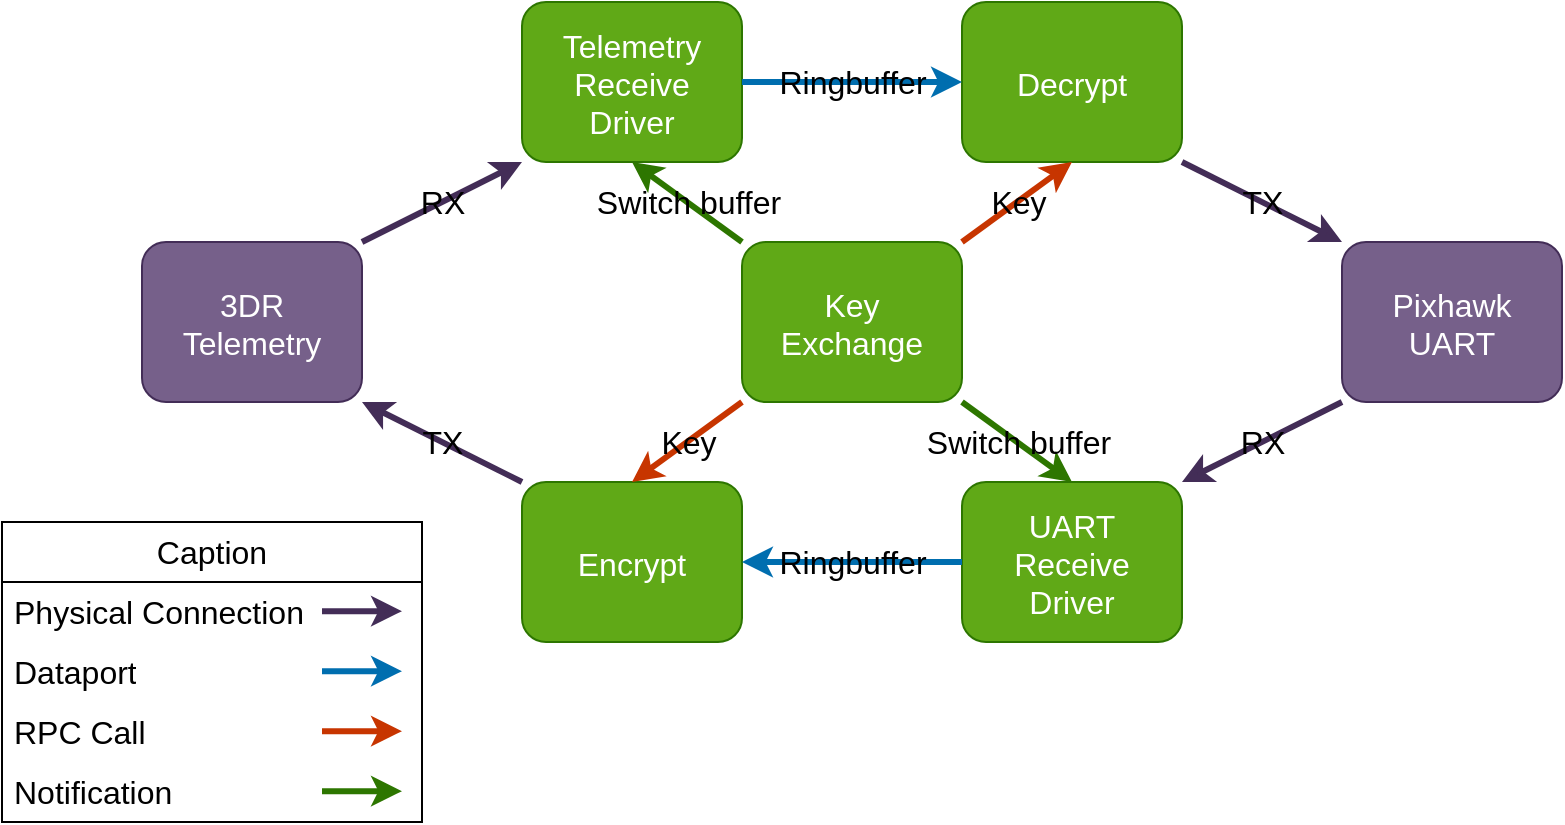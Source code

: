 <mxfile>
    <diagram id="IfaHLEzc9hbXiV-kEbx_" name="Page-1">
        <mxGraphModel dx="1097" dy="779" grid="1" gridSize="10" guides="1" tooltips="1" connect="1" arrows="1" fold="1" page="1" pageScale="1" pageWidth="1600" pageHeight="900" math="0" shadow="0">
            <root>
                <mxCell id="0"/>
                <mxCell id="1" parent="0"/>
                <mxCell id="3" value="3DR&#10;Telemetry" style="rounded=1;fillColor=#76608a;fontColor=#ffffff;strokeColor=#432D57;fontSize=16;" parent="1" vertex="1">
                    <mxGeometry x="500" y="350" width="110" height="80" as="geometry"/>
                </mxCell>
                <mxCell id="5" value="Telemetry&#10;Receive&#10;Driver" style="rounded=1;fillColor=#60a917;fontColor=#ffffff;strokeColor=#2D7600;fontSize=16;" parent="1" vertex="1">
                    <mxGeometry x="690" y="230" width="110" height="80" as="geometry"/>
                </mxCell>
                <mxCell id="8" value="Decrypt" style="rounded=1;fillColor=#60a917;fontColor=#ffffff;strokeColor=#2D7600;fontSize=16;" parent="1" vertex="1">
                    <mxGeometry x="910" y="230" width="110" height="80" as="geometry"/>
                </mxCell>
                <mxCell id="9" value="Encrypt" style="rounded=1;fillColor=#60a917;fontColor=#ffffff;strokeColor=#2D7600;fontSize=16;" parent="1" vertex="1">
                    <mxGeometry x="690" y="470" width="110" height="80" as="geometry"/>
                </mxCell>
                <mxCell id="11" value="Pixhawk&#10;UART" style="rounded=1;fillColor=#76608a;fontColor=#ffffff;strokeColor=#432D57;fontSize=16;" parent="1" vertex="1">
                    <mxGeometry x="1100" y="350" width="110" height="80" as="geometry"/>
                </mxCell>
                <mxCell id="22" value="UART&#10;Receive&#10;Driver" style="rounded=1;fillColor=#60a917;fontColor=#ffffff;strokeColor=#2D7600;fontSize=16;" parent="1" vertex="1">
                    <mxGeometry x="910" y="470" width="110" height="80" as="geometry"/>
                </mxCell>
                <mxCell id="27" value="Key&#10;Exchange" style="rounded=1;fillColor=#60a917;fontColor=#ffffff;strokeColor=#2D7600;fontSize=16;" parent="1" vertex="1">
                    <mxGeometry x="800" y="350" width="110" height="80" as="geometry"/>
                </mxCell>
                <mxCell id="30" value="&lt;font style=&quot;font-size: 16px;&quot;&gt;Caption&lt;/font&gt;" style="swimlane;fontStyle=0;childLayout=stackLayout;horizontal=1;startSize=30;horizontalStack=0;resizeParent=1;resizeParentMax=0;resizeLast=0;collapsible=1;marginBottom=0;whiteSpace=wrap;html=1;" parent="1" vertex="1">
                    <mxGeometry x="430" y="490" width="210" height="150" as="geometry"/>
                </mxCell>
                <mxCell id="31" value="&lt;font style=&quot;font-size: 16px;&quot;&gt;Physical Connection&lt;/font&gt;" style="text;strokeColor=none;fillColor=none;align=left;verticalAlign=middle;spacingLeft=4;spacingRight=4;overflow=hidden;points=[[0,0.5],[1,0.5]];portConstraint=eastwest;rotatable=0;whiteSpace=wrap;html=1;" parent="30" vertex="1">
                    <mxGeometry y="30" width="210" height="30" as="geometry"/>
                </mxCell>
                <mxCell id="28" value="" style="edgeStyle=none;exitX=1;exitY=0;exitDx=0;exitDy=0;strokeWidth=3;fillColor=#76608a;strokeColor=#432D57;" parent="30" edge="1">
                    <mxGeometry relative="1" as="geometry">
                        <mxPoint x="160" y="44.58" as="sourcePoint"/>
                        <mxPoint x="200" y="44.58" as="targetPoint"/>
                    </mxGeometry>
                </mxCell>
                <mxCell id="32" value="&lt;font style=&quot;font-size: 16px;&quot;&gt;Dataport&lt;/font&gt;" style="text;strokeColor=none;fillColor=none;align=left;verticalAlign=middle;spacingLeft=4;spacingRight=4;overflow=hidden;points=[[0,0.5],[1,0.5]];portConstraint=eastwest;rotatable=0;whiteSpace=wrap;html=1;" parent="30" vertex="1">
                    <mxGeometry y="60" width="210" height="30" as="geometry"/>
                </mxCell>
                <mxCell id="34" value="" style="edgeStyle=none;exitX=1;exitY=0;exitDx=0;exitDy=0;strokeWidth=3;fillColor=#1ba1e2;strokeColor=#006EAF;" parent="30" edge="1">
                    <mxGeometry relative="1" as="geometry">
                        <mxPoint x="160" y="74.58" as="sourcePoint"/>
                        <mxPoint x="200" y="74.58" as="targetPoint"/>
                    </mxGeometry>
                </mxCell>
                <mxCell id="35" value="" style="edgeStyle=none;exitX=1;exitY=0;exitDx=0;exitDy=0;strokeWidth=3;fillColor=#fa6800;strokeColor=#C73500;" parent="30" edge="1">
                    <mxGeometry relative="1" as="geometry">
                        <mxPoint x="160" y="104.58" as="sourcePoint"/>
                        <mxPoint x="200" y="104.58" as="targetPoint"/>
                    </mxGeometry>
                </mxCell>
                <mxCell id="33" value="&lt;font style=&quot;font-size: 16px;&quot;&gt;RPC Call&lt;/font&gt;" style="text;strokeColor=none;fillColor=none;align=left;verticalAlign=middle;spacingLeft=4;spacingRight=4;overflow=hidden;points=[[0,0.5],[1,0.5]];portConstraint=eastwest;rotatable=0;whiteSpace=wrap;html=1;" parent="30" vertex="1">
                    <mxGeometry y="90" width="210" height="30" as="geometry"/>
                </mxCell>
                <mxCell id="37" value="" style="edgeStyle=none;exitX=1;exitY=0;exitDx=0;exitDy=0;strokeWidth=3;fillColor=#60a917;strokeColor=#2D7600;" parent="30" edge="1">
                    <mxGeometry relative="1" as="geometry">
                        <mxPoint x="160" y="134.58" as="sourcePoint"/>
                        <mxPoint x="200" y="134.58" as="targetPoint"/>
                    </mxGeometry>
                </mxCell>
                <mxCell id="36" value="&lt;font style=&quot;font-size: 16px;&quot;&gt;Notification&lt;/font&gt;" style="text;strokeColor=none;fillColor=none;align=left;verticalAlign=middle;spacingLeft=4;spacingRight=4;overflow=hidden;points=[[0,0.5],[1,0.5]];portConstraint=eastwest;rotatable=0;whiteSpace=wrap;html=1;" parent="30" vertex="1">
                    <mxGeometry y="120" width="210" height="30" as="geometry"/>
                </mxCell>
                <mxCell id="39" value="" style="endArrow=classic;html=1;exitX=1;exitY=0;exitDx=0;exitDy=0;entryX=0;entryY=1;entryDx=0;entryDy=0;strokeWidth=3;fillColor=#76608a;strokeColor=#432D57;" edge="1" parent="1" source="3" target="5">
                    <mxGeometry relative="1" as="geometry">
                        <mxPoint x="620" y="349" as="sourcePoint"/>
                        <mxPoint x="720" y="349" as="targetPoint"/>
                    </mxGeometry>
                </mxCell>
                <mxCell id="40" value="&lt;font style=&quot;font-size: 16px;&quot;&gt;RX&lt;/font&gt;" style="edgeLabel;resizable=0;html=1;align=center;verticalAlign=middle;labelBackgroundColor=none;" connectable="0" vertex="1" parent="39">
                    <mxGeometry relative="1" as="geometry"/>
                </mxCell>
                <mxCell id="42" value="" style="endArrow=classic;html=1;exitX=0;exitY=0;exitDx=0;exitDy=0;strokeWidth=3;fillColor=#76608a;strokeColor=#432D57;entryX=1;entryY=1;entryDx=0;entryDy=0;" edge="1" parent="1" source="9" target="3">
                    <mxGeometry relative="1" as="geometry">
                        <mxPoint x="620" y="360" as="sourcePoint"/>
                        <mxPoint x="690" y="420" as="targetPoint"/>
                    </mxGeometry>
                </mxCell>
                <mxCell id="43" value="&lt;font style=&quot;font-size: 16px;&quot;&gt;TX&lt;/font&gt;" style="edgeLabel;resizable=0;html=1;align=center;verticalAlign=middle;labelBackgroundColor=none;" connectable="0" vertex="1" parent="42">
                    <mxGeometry relative="1" as="geometry"/>
                </mxCell>
                <mxCell id="44" value="" style="endArrow=classic;html=1;exitX=0;exitY=0;exitDx=0;exitDy=0;entryX=0.5;entryY=1;entryDx=0;entryDy=0;strokeWidth=3;fillColor=#60a917;strokeColor=#2D7600;" edge="1" parent="1" source="27" target="5">
                    <mxGeometry relative="1" as="geometry">
                        <mxPoint x="630" y="370" as="sourcePoint"/>
                        <mxPoint x="710" y="330" as="targetPoint"/>
                    </mxGeometry>
                </mxCell>
                <mxCell id="45" value="&lt;font style=&quot;font-size: 16px;&quot;&gt;Switch buffer&lt;/font&gt;" style="edgeLabel;resizable=0;html=1;align=center;verticalAlign=middle;labelBackgroundColor=none;" connectable="0" vertex="1" parent="44">
                    <mxGeometry relative="1" as="geometry"/>
                </mxCell>
                <mxCell id="46" value="" style="endArrow=classic;html=1;exitX=1;exitY=1;exitDx=0;exitDy=0;entryX=0.5;entryY=0;entryDx=0;entryDy=0;strokeWidth=3;fillColor=#60a917;strokeColor=#2D7600;" edge="1" parent="1" source="27" target="22">
                    <mxGeometry relative="1" as="geometry">
                        <mxPoint x="640" y="380" as="sourcePoint"/>
                        <mxPoint x="720" y="340" as="targetPoint"/>
                    </mxGeometry>
                </mxCell>
                <mxCell id="47" value="&lt;font style=&quot;font-size: 16px;&quot;&gt;Switch buffer&lt;/font&gt;" style="edgeLabel;resizable=0;html=1;align=center;verticalAlign=middle;labelBackgroundColor=none;" connectable="0" vertex="1" parent="46">
                    <mxGeometry relative="1" as="geometry"/>
                </mxCell>
                <mxCell id="48" value="" style="endArrow=classic;html=1;exitX=1;exitY=0;exitDx=0;exitDy=0;entryX=0.5;entryY=1;entryDx=0;entryDy=0;strokeWidth=3;fillColor=#fa6800;strokeColor=#C73500;" edge="1" parent="1" source="27" target="8">
                    <mxGeometry relative="1" as="geometry">
                        <mxPoint x="650" y="390" as="sourcePoint"/>
                        <mxPoint x="730" y="350" as="targetPoint"/>
                    </mxGeometry>
                </mxCell>
                <mxCell id="49" value="&lt;font style=&quot;font-size: 16px;&quot;&gt;Key&lt;/font&gt;" style="edgeLabel;resizable=0;html=1;align=center;verticalAlign=middle;labelBackgroundColor=none;" connectable="0" vertex="1" parent="48">
                    <mxGeometry relative="1" as="geometry"/>
                </mxCell>
                <mxCell id="50" value="" style="endArrow=classic;html=1;exitX=0;exitY=1;exitDx=0;exitDy=0;entryX=0.5;entryY=0;entryDx=0;entryDy=0;strokeWidth=3;fillColor=#fa6800;strokeColor=#C73500;" edge="1" parent="1" source="27" target="9">
                    <mxGeometry relative="1" as="geometry">
                        <mxPoint x="920" y="360" as="sourcePoint"/>
                        <mxPoint x="975" y="320" as="targetPoint"/>
                    </mxGeometry>
                </mxCell>
                <mxCell id="51" value="&lt;font style=&quot;font-size: 16px;&quot;&gt;Key&lt;/font&gt;" style="edgeLabel;resizable=0;html=1;align=center;verticalAlign=middle;labelBackgroundColor=none;" connectable="0" vertex="1" parent="50">
                    <mxGeometry relative="1" as="geometry"/>
                </mxCell>
                <mxCell id="52" value="" style="endArrow=classic;html=1;exitX=1;exitY=0.5;exitDx=0;exitDy=0;entryX=0;entryY=0.5;entryDx=0;entryDy=0;strokeWidth=3;fillColor=#1ba1e2;strokeColor=#006EAF;" edge="1" parent="1" source="5" target="8">
                    <mxGeometry relative="1" as="geometry">
                        <mxPoint x="930" y="370" as="sourcePoint"/>
                        <mxPoint x="985" y="330" as="targetPoint"/>
                    </mxGeometry>
                </mxCell>
                <mxCell id="53" value="&lt;font style=&quot;font-size: 16px;&quot;&gt;Ringbuffer&lt;/font&gt;" style="edgeLabel;resizable=0;html=1;align=center;verticalAlign=middle;labelBackgroundColor=none;" connectable="0" vertex="1" parent="52">
                    <mxGeometry relative="1" as="geometry"/>
                </mxCell>
                <mxCell id="54" value="" style="endArrow=classic;html=1;exitX=0;exitY=0.5;exitDx=0;exitDy=0;entryX=1;entryY=0.5;entryDx=0;entryDy=0;strokeWidth=3;fillColor=#1ba1e2;strokeColor=#006EAF;" edge="1" parent="1" source="22" target="9">
                    <mxGeometry relative="1" as="geometry">
                        <mxPoint x="810" y="280" as="sourcePoint"/>
                        <mxPoint x="920" y="280" as="targetPoint"/>
                    </mxGeometry>
                </mxCell>
                <mxCell id="55" value="&lt;font style=&quot;font-size: 16px;&quot;&gt;Ringbuffer&lt;/font&gt;" style="edgeLabel;resizable=0;html=1;align=center;verticalAlign=middle;labelBackgroundColor=none;" connectable="0" vertex="1" parent="54">
                    <mxGeometry relative="1" as="geometry"/>
                </mxCell>
                <mxCell id="56" value="" style="endArrow=classic;html=1;exitX=1;exitY=1;exitDx=0;exitDy=0;strokeWidth=3;fillColor=#76608a;strokeColor=#432D57;entryX=0;entryY=0;entryDx=0;entryDy=0;" edge="1" parent="1" source="8" target="11">
                    <mxGeometry relative="1" as="geometry">
                        <mxPoint x="700" y="480" as="sourcePoint"/>
                        <mxPoint x="620" y="440" as="targetPoint"/>
                    </mxGeometry>
                </mxCell>
                <mxCell id="57" value="&lt;font style=&quot;font-size: 16px;&quot;&gt;TX&lt;/font&gt;" style="edgeLabel;resizable=0;html=1;align=center;verticalAlign=middle;labelBackgroundColor=none;" connectable="0" vertex="1" parent="56">
                    <mxGeometry relative="1" as="geometry"/>
                </mxCell>
                <mxCell id="58" value="" style="endArrow=classic;html=1;exitX=0;exitY=1;exitDx=0;exitDy=0;entryX=1;entryY=0;entryDx=0;entryDy=0;strokeWidth=3;fillColor=#76608a;strokeColor=#432D57;" edge="1" parent="1" source="11" target="22">
                    <mxGeometry relative="1" as="geometry">
                        <mxPoint x="620" y="360" as="sourcePoint"/>
                        <mxPoint x="700" y="320" as="targetPoint"/>
                    </mxGeometry>
                </mxCell>
                <mxCell id="59" value="&lt;font style=&quot;font-size: 16px;&quot;&gt;RX&lt;/font&gt;" style="edgeLabel;resizable=0;html=1;align=center;verticalAlign=middle;labelBackgroundColor=none;" connectable="0" vertex="1" parent="58">
                    <mxGeometry relative="1" as="geometry"/>
                </mxCell>
            </root>
        </mxGraphModel>
    </diagram>
</mxfile>